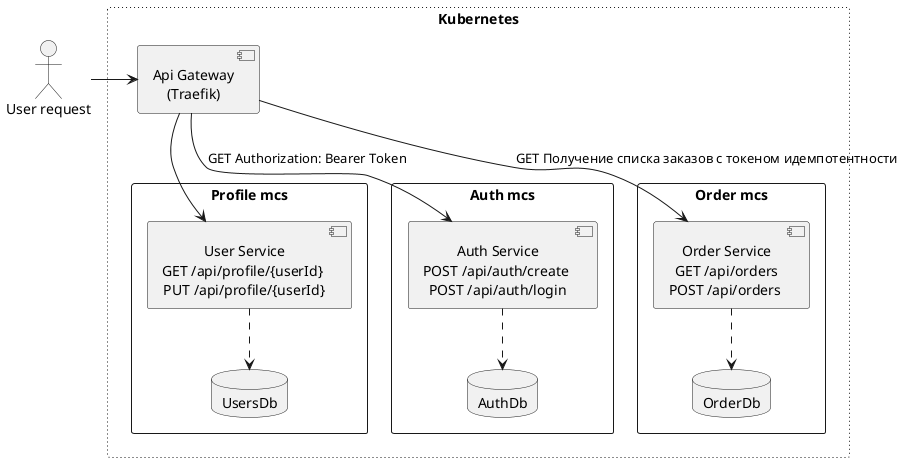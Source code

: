 @startuml
skinparam defaultTextAlignment center

actor User [
    User request
]

rectangle Kubernetes #line.dotted; {
rectangle "Profile mcs" {
component Profile [
    User Service
    GET /api/profile/{userId} 
    PUT /api/profile/{userId}
]

database "UsersDb" {
}
}
rectangle "Auth mcs" {
component Auth [
  Auth Service
  POST /api/auth/create 
  POST /api/auth/login
] 
database "AuthDb" {
}
}
rectangle "Order mcs" {
component Order [
  Order Service
  GET /api/orders
  POST /api/orders 
] 
database "OrderDb" {
}
}

component Gateway [
    Api Gateway
    (Traefik)
]

}


User -right-> Gateway
Gateway -down-> Profile
Gateway -down-> Auth: GET Authorization: Bearer Token
Gateway -down-> Order: GET Получение списка заказов с токеном идемпотентности 
Auth .down.> AuthDb
Profile .down.> UsersDb
Order .down.> OrderDb

@enduml